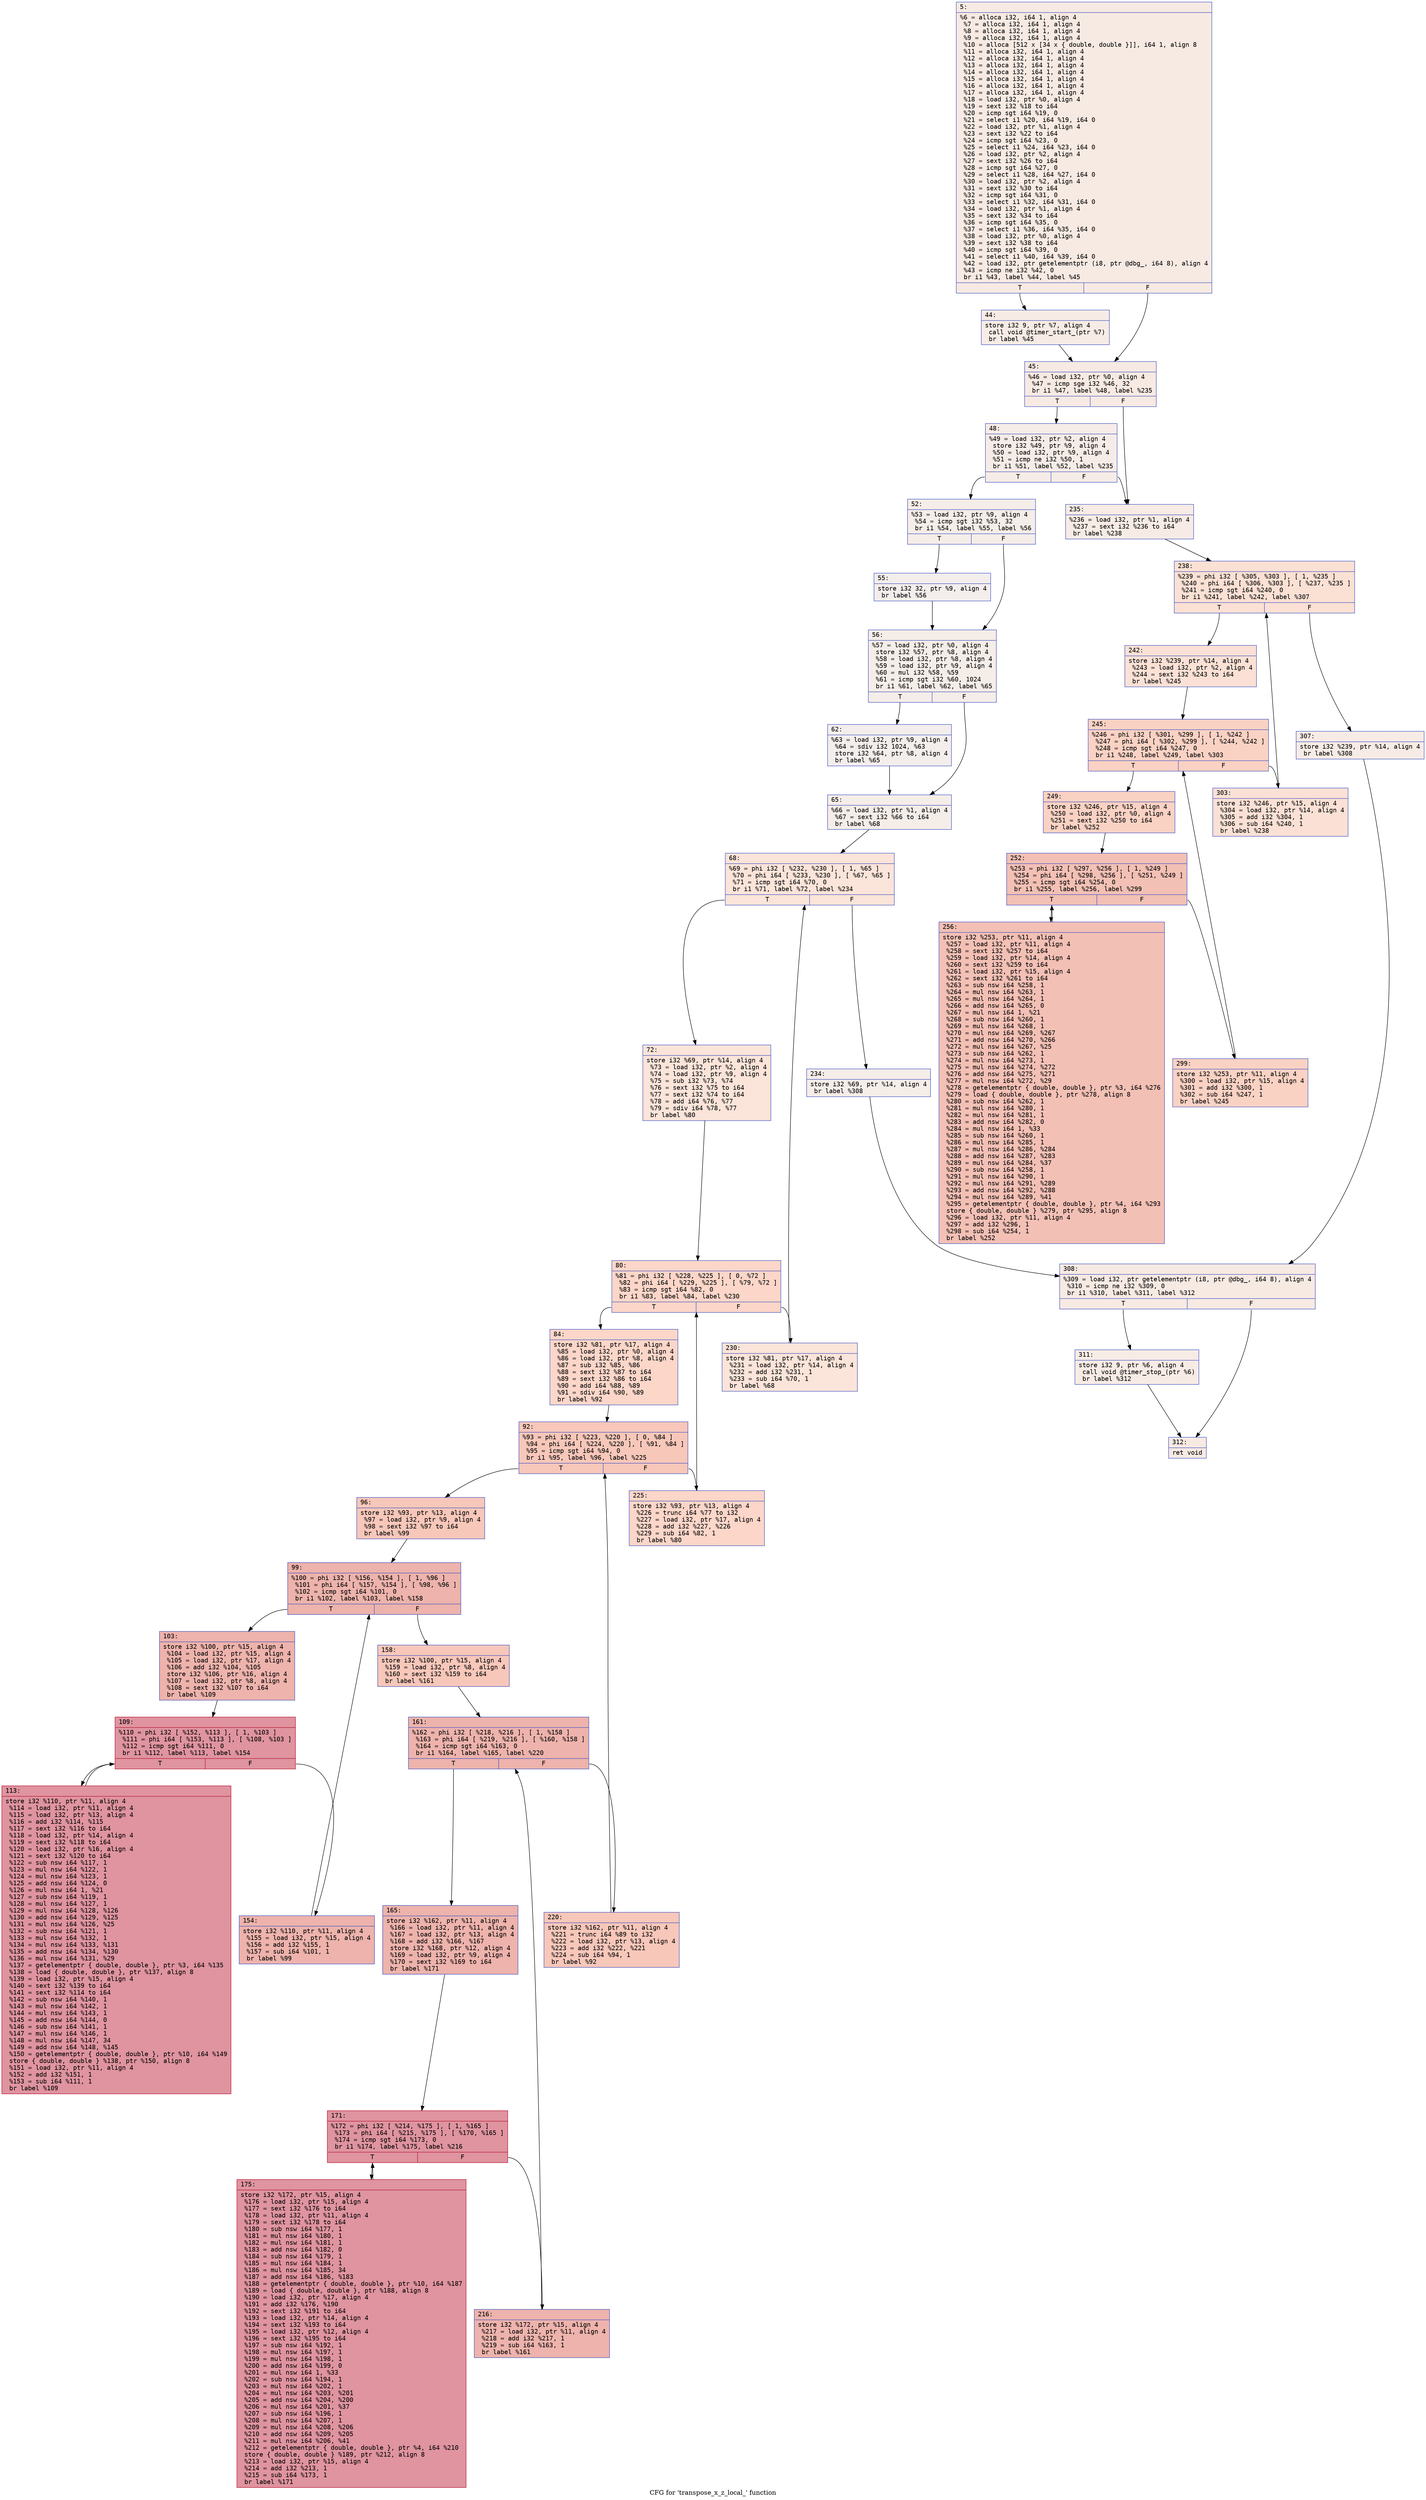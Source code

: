digraph "CFG for 'transpose_x_z_local_' function" {
	label="CFG for 'transpose_x_z_local_' function";

	Node0x55cdf5d9fca0 [shape=record,color="#3d50c3ff", style=filled, fillcolor="#eed0c070" fontname="Courier",label="{5:\l|  %6 = alloca i32, i64 1, align 4\l  %7 = alloca i32, i64 1, align 4\l  %8 = alloca i32, i64 1, align 4\l  %9 = alloca i32, i64 1, align 4\l  %10 = alloca [512 x [34 x \{ double, double \}]], i64 1, align 8\l  %11 = alloca i32, i64 1, align 4\l  %12 = alloca i32, i64 1, align 4\l  %13 = alloca i32, i64 1, align 4\l  %14 = alloca i32, i64 1, align 4\l  %15 = alloca i32, i64 1, align 4\l  %16 = alloca i32, i64 1, align 4\l  %17 = alloca i32, i64 1, align 4\l  %18 = load i32, ptr %0, align 4\l  %19 = sext i32 %18 to i64\l  %20 = icmp sgt i64 %19, 0\l  %21 = select i1 %20, i64 %19, i64 0\l  %22 = load i32, ptr %1, align 4\l  %23 = sext i32 %22 to i64\l  %24 = icmp sgt i64 %23, 0\l  %25 = select i1 %24, i64 %23, i64 0\l  %26 = load i32, ptr %2, align 4\l  %27 = sext i32 %26 to i64\l  %28 = icmp sgt i64 %27, 0\l  %29 = select i1 %28, i64 %27, i64 0\l  %30 = load i32, ptr %2, align 4\l  %31 = sext i32 %30 to i64\l  %32 = icmp sgt i64 %31, 0\l  %33 = select i1 %32, i64 %31, i64 0\l  %34 = load i32, ptr %1, align 4\l  %35 = sext i32 %34 to i64\l  %36 = icmp sgt i64 %35, 0\l  %37 = select i1 %36, i64 %35, i64 0\l  %38 = load i32, ptr %0, align 4\l  %39 = sext i32 %38 to i64\l  %40 = icmp sgt i64 %39, 0\l  %41 = select i1 %40, i64 %39, i64 0\l  %42 = load i32, ptr getelementptr (i8, ptr @dbg_, i64 8), align 4\l  %43 = icmp ne i32 %42, 0\l  br i1 %43, label %44, label %45\l|{<s0>T|<s1>F}}"];
	Node0x55cdf5d9fca0:s0 -> Node0x55cdf5da0450[tooltip="5 -> 44\nProbability 62.50%" ];
	Node0x55cdf5d9fca0:s1 -> Node0x55cdf5da1a20[tooltip="5 -> 45\nProbability 37.50%" ];
	Node0x55cdf5da0450 [shape=record,color="#3d50c3ff", style=filled, fillcolor="#ecd3c570" fontname="Courier",label="{44:\l|  store i32 9, ptr %7, align 4\l  call void @timer_start_(ptr %7)\l  br label %45\l}"];
	Node0x55cdf5da0450 -> Node0x55cdf5da1a20[tooltip="44 -> 45\nProbability 100.00%" ];
	Node0x55cdf5da1a20 [shape=record,color="#3d50c3ff", style=filled, fillcolor="#eed0c070" fontname="Courier",label="{45:\l|  %46 = load i32, ptr %0, align 4\l  %47 = icmp sge i32 %46, 32\l  br i1 %47, label %48, label %235\l|{<s0>T|<s1>F}}"];
	Node0x55cdf5da1a20:s0 -> Node0x55cdf5da2640[tooltip="45 -> 48\nProbability 50.00%" ];
	Node0x55cdf5da1a20:s1 -> Node0x55cdf5da2690[tooltip="45 -> 235\nProbability 50.00%" ];
	Node0x55cdf5da2640 [shape=record,color="#3d50c3ff", style=filled, fillcolor="#ead5c970" fontname="Courier",label="{48:\l|  %49 = load i32, ptr %2, align 4\l  store i32 %49, ptr %9, align 4\l  %50 = load i32, ptr %9, align 4\l  %51 = icmp ne i32 %50, 1\l  br i1 %51, label %52, label %235\l|{<s0>T|<s1>F}}"];
	Node0x55cdf5da2640:s0 -> Node0x55cdf5da29c0[tooltip="48 -> 52\nProbability 50.00%" ];
	Node0x55cdf5da2640:s1 -> Node0x55cdf5da2690[tooltip="48 -> 235\nProbability 50.00%" ];
	Node0x55cdf5da29c0 [shape=record,color="#3d50c3ff", style=filled, fillcolor="#e8d6cc70" fontname="Courier",label="{52:\l|  %53 = load i32, ptr %9, align 4\l  %54 = icmp sgt i32 %53, 32\l  br i1 %54, label %55, label %56\l|{<s0>T|<s1>F}}"];
	Node0x55cdf5da29c0:s0 -> Node0x55cdf5da2bd0[tooltip="52 -> 55\nProbability 50.00%" ];
	Node0x55cdf5da29c0:s1 -> Node0x55cdf5da2c20[tooltip="52 -> 56\nProbability 50.00%" ];
	Node0x55cdf5da2bd0 [shape=record,color="#3d50c3ff", style=filled, fillcolor="#e3d9d370" fontname="Courier",label="{55:\l|  store i32 32, ptr %9, align 4\l  br label %56\l}"];
	Node0x55cdf5da2bd0 -> Node0x55cdf5da2c20[tooltip="55 -> 56\nProbability 100.00%" ];
	Node0x55cdf5da2c20 [shape=record,color="#3d50c3ff", style=filled, fillcolor="#e8d6cc70" fontname="Courier",label="{56:\l|  %57 = load i32, ptr %0, align 4\l  store i32 %57, ptr %8, align 4\l  %58 = load i32, ptr %8, align 4\l  %59 = load i32, ptr %9, align 4\l  %60 = mul i32 %58, %59\l  %61 = icmp sgt i32 %60, 1024\l  br i1 %61, label %62, label %65\l|{<s0>T|<s1>F}}"];
	Node0x55cdf5da2c20:s0 -> Node0x55cdf5da3170[tooltip="56 -> 62\nProbability 50.00%" ];
	Node0x55cdf5da2c20:s1 -> Node0x55cdf5da31c0[tooltip="56 -> 65\nProbability 50.00%" ];
	Node0x55cdf5da3170 [shape=record,color="#3d50c3ff", style=filled, fillcolor="#e3d9d370" fontname="Courier",label="{62:\l|  %63 = load i32, ptr %9, align 4\l  %64 = sdiv i32 1024, %63\l  store i32 %64, ptr %8, align 4\l  br label %65\l}"];
	Node0x55cdf5da3170 -> Node0x55cdf5da31c0[tooltip="62 -> 65\nProbability 100.00%" ];
	Node0x55cdf5da31c0 [shape=record,color="#3d50c3ff", style=filled, fillcolor="#e8d6cc70" fontname="Courier",label="{65:\l|  %66 = load i32, ptr %1, align 4\l  %67 = sext i32 %66 to i64\l  br label %68\l}"];
	Node0x55cdf5da31c0 -> Node0x55cdf5da35d0[tooltip="65 -> 68\nProbability 100.00%" ];
	Node0x55cdf5da35d0 [shape=record,color="#3d50c3ff", style=filled, fillcolor="#f5c1a970" fontname="Courier",label="{68:\l|  %69 = phi i32 [ %232, %230 ], [ 1, %65 ]\l  %70 = phi i64 [ %233, %230 ], [ %67, %65 ]\l  %71 = icmp sgt i64 %70, 0\l  br i1 %71, label %72, label %234\l|{<s0>T|<s1>F}}"];
	Node0x55cdf5da35d0:s0 -> Node0x55cdf5da3890[tooltip="68 -> 72\nProbability 96.88%" ];
	Node0x55cdf5da35d0:s1 -> Node0x55cdf5da38e0[tooltip="68 -> 234\nProbability 3.12%" ];
	Node0x55cdf5da3890 [shape=record,color="#3d50c3ff", style=filled, fillcolor="#f5c1a970" fontname="Courier",label="{72:\l|  store i32 %69, ptr %14, align 4\l  %73 = load i32, ptr %2, align 4\l  %74 = load i32, ptr %9, align 4\l  %75 = sub i32 %73, %74\l  %76 = sext i32 %75 to i64\l  %77 = sext i32 %74 to i64\l  %78 = add i64 %76, %77\l  %79 = sdiv i64 %78, %77\l  br label %80\l}"];
	Node0x55cdf5da3890 -> Node0x55cdf5da3e10[tooltip="72 -> 80\nProbability 100.00%" ];
	Node0x55cdf5da3e10 [shape=record,color="#3d50c3ff", style=filled, fillcolor="#f6a38570" fontname="Courier",label="{80:\l|  %81 = phi i32 [ %228, %225 ], [ 0, %72 ]\l  %82 = phi i64 [ %229, %225 ], [ %79, %72 ]\l  %83 = icmp sgt i64 %82, 0\l  br i1 %83, label %84, label %230\l|{<s0>T|<s1>F}}"];
	Node0x55cdf5da3e10:s0 -> Node0x55cdf5da4130[tooltip="80 -> 84\nProbability 96.88%" ];
	Node0x55cdf5da3e10:s1 -> Node0x55cdf5da3690[tooltip="80 -> 230\nProbability 3.12%" ];
	Node0x55cdf5da4130 [shape=record,color="#3d50c3ff", style=filled, fillcolor="#f6a38570" fontname="Courier",label="{84:\l|  store i32 %81, ptr %17, align 4\l  %85 = load i32, ptr %0, align 4\l  %86 = load i32, ptr %8, align 4\l  %87 = sub i32 %85, %86\l  %88 = sext i32 %87 to i64\l  %89 = sext i32 %86 to i64\l  %90 = add i64 %88, %89\l  %91 = sdiv i64 %90, %89\l  br label %92\l}"];
	Node0x55cdf5da4130 -> Node0x55cdf5da4660[tooltip="84 -> 92\nProbability 100.00%" ];
	Node0x55cdf5da4660 [shape=record,color="#3d50c3ff", style=filled, fillcolor="#ec7f6370" fontname="Courier",label="{92:\l|  %93 = phi i32 [ %223, %220 ], [ 0, %84 ]\l  %94 = phi i64 [ %224, %220 ], [ %91, %84 ]\l  %95 = icmp sgt i64 %94, 0\l  br i1 %95, label %96, label %225\l|{<s0>T|<s1>F}}"];
	Node0x55cdf5da4660:s0 -> Node0x55cdf5da1e30[tooltip="92 -> 96\nProbability 96.88%" ];
	Node0x55cdf5da4660:s1 -> Node0x55cdf5da3ed0[tooltip="92 -> 225\nProbability 3.12%" ];
	Node0x55cdf5da1e30 [shape=record,color="#3d50c3ff", style=filled, fillcolor="#ec7f6370" fontname="Courier",label="{96:\l|  store i32 %93, ptr %13, align 4\l  %97 = load i32, ptr %9, align 4\l  %98 = sext i32 %97 to i64\l  br label %99\l}"];
	Node0x55cdf5da1e30 -> Node0x55cdf5da20c0[tooltip="96 -> 99\nProbability 100.00%" ];
	Node0x55cdf5da20c0 [shape=record,color="#3d50c3ff", style=filled, fillcolor="#d6524470" fontname="Courier",label="{99:\l|  %100 = phi i32 [ %156, %154 ], [ 1, %96 ]\l  %101 = phi i64 [ %157, %154 ], [ %98, %96 ]\l  %102 = icmp sgt i64 %101, 0\l  br i1 %102, label %103, label %158\l|{<s0>T|<s1>F}}"];
	Node0x55cdf5da20c0:s0 -> Node0x55cdf5da24c0[tooltip="99 -> 103\nProbability 96.88%" ];
	Node0x55cdf5da20c0:s1 -> Node0x55cdf5da2550[tooltip="99 -> 158\nProbability 3.12%" ];
	Node0x55cdf5da24c0 [shape=record,color="#3d50c3ff", style=filled, fillcolor="#d6524470" fontname="Courier",label="{103:\l|  store i32 %100, ptr %15, align 4\l  %104 = load i32, ptr %15, align 4\l  %105 = load i32, ptr %17, align 4\l  %106 = add i32 %104, %105\l  store i32 %106, ptr %16, align 4\l  %107 = load i32, ptr %8, align 4\l  %108 = sext i32 %107 to i64\l  br label %109\l}"];
	Node0x55cdf5da24c0 -> Node0x55cdf5da25e0[tooltip="103 -> 109\nProbability 100.00%" ];
	Node0x55cdf5da25e0 [shape=record,color="#b70d28ff", style=filled, fillcolor="#b70d2870" fontname="Courier",label="{109:\l|  %110 = phi i32 [ %152, %113 ], [ 1, %103 ]\l  %111 = phi i64 [ %153, %113 ], [ %108, %103 ]\l  %112 = icmp sgt i64 %111, 0\l  br i1 %112, label %113, label %154\l|{<s0>T|<s1>F}}"];
	Node0x55cdf5da25e0:s0 -> Node0x55cdf5da5f00[tooltip="109 -> 113\nProbability 96.88%" ];
	Node0x55cdf5da25e0:s1 -> Node0x55cdf5da21b0[tooltip="109 -> 154\nProbability 3.12%" ];
	Node0x55cdf5da5f00 [shape=record,color="#b70d28ff", style=filled, fillcolor="#b70d2870" fontname="Courier",label="{113:\l|  store i32 %110, ptr %11, align 4\l  %114 = load i32, ptr %11, align 4\l  %115 = load i32, ptr %13, align 4\l  %116 = add i32 %114, %115\l  %117 = sext i32 %116 to i64\l  %118 = load i32, ptr %14, align 4\l  %119 = sext i32 %118 to i64\l  %120 = load i32, ptr %16, align 4\l  %121 = sext i32 %120 to i64\l  %122 = sub nsw i64 %117, 1\l  %123 = mul nsw i64 %122, 1\l  %124 = mul nsw i64 %123, 1\l  %125 = add nsw i64 %124, 0\l  %126 = mul nsw i64 1, %21\l  %127 = sub nsw i64 %119, 1\l  %128 = mul nsw i64 %127, 1\l  %129 = mul nsw i64 %128, %126\l  %130 = add nsw i64 %129, %125\l  %131 = mul nsw i64 %126, %25\l  %132 = sub nsw i64 %121, 1\l  %133 = mul nsw i64 %132, 1\l  %134 = mul nsw i64 %133, %131\l  %135 = add nsw i64 %134, %130\l  %136 = mul nsw i64 %131, %29\l  %137 = getelementptr \{ double, double \}, ptr %3, i64 %135\l  %138 = load \{ double, double \}, ptr %137, align 8\l  %139 = load i32, ptr %15, align 4\l  %140 = sext i32 %139 to i64\l  %141 = sext i32 %114 to i64\l  %142 = sub nsw i64 %140, 1\l  %143 = mul nsw i64 %142, 1\l  %144 = mul nsw i64 %143, 1\l  %145 = add nsw i64 %144, 0\l  %146 = sub nsw i64 %141, 1\l  %147 = mul nsw i64 %146, 1\l  %148 = mul nsw i64 %147, 34\l  %149 = add nsw i64 %148, %145\l  %150 = getelementptr \{ double, double \}, ptr %10, i64 %149\l  store \{ double, double \} %138, ptr %150, align 8\l  %151 = load i32, ptr %11, align 4\l  %152 = add i32 %151, 1\l  %153 = sub i64 %111, 1\l  br label %109\l}"];
	Node0x55cdf5da5f00 -> Node0x55cdf5da25e0[tooltip="113 -> 109\nProbability 100.00%" ];
	Node0x55cdf5da21b0 [shape=record,color="#3d50c3ff", style=filled, fillcolor="#d6524470" fontname="Courier",label="{154:\l|  store i32 %110, ptr %11, align 4\l  %155 = load i32, ptr %15, align 4\l  %156 = add i32 %155, 1\l  %157 = sub i64 %101, 1\l  br label %99\l}"];
	Node0x55cdf5da21b0 -> Node0x55cdf5da20c0[tooltip="154 -> 99\nProbability 100.00%" ];
	Node0x55cdf5da2550 [shape=record,color="#3d50c3ff", style=filled, fillcolor="#ec7f6370" fontname="Courier",label="{158:\l|  store i32 %100, ptr %15, align 4\l  %159 = load i32, ptr %8, align 4\l  %160 = sext i32 %159 to i64\l  br label %161\l}"];
	Node0x55cdf5da2550 -> Node0x55cdf5da7e40[tooltip="158 -> 161\nProbability 100.00%" ];
	Node0x55cdf5da7e40 [shape=record,color="#3d50c3ff", style=filled, fillcolor="#d6524470" fontname="Courier",label="{161:\l|  %162 = phi i32 [ %218, %216 ], [ 1, %158 ]\l  %163 = phi i64 [ %219, %216 ], [ %160, %158 ]\l  %164 = icmp sgt i64 %163, 0\l  br i1 %164, label %165, label %220\l|{<s0>T|<s1>F}}"];
	Node0x55cdf5da7e40:s0 -> Node0x55cdf5da8160[tooltip="161 -> 165\nProbability 96.88%" ];
	Node0x55cdf5da7e40:s1 -> Node0x55cdf5da4750[tooltip="161 -> 220\nProbability 3.12%" ];
	Node0x55cdf5da8160 [shape=record,color="#3d50c3ff", style=filled, fillcolor="#d6524470" fontname="Courier",label="{165:\l|  store i32 %162, ptr %11, align 4\l  %166 = load i32, ptr %11, align 4\l  %167 = load i32, ptr %13, align 4\l  %168 = add i32 %166, %167\l  store i32 %168, ptr %12, align 4\l  %169 = load i32, ptr %9, align 4\l  %170 = sext i32 %169 to i64\l  br label %171\l}"];
	Node0x55cdf5da8160 -> Node0x55cdf5da8620[tooltip="165 -> 171\nProbability 100.00%" ];
	Node0x55cdf5da8620 [shape=record,color="#b70d28ff", style=filled, fillcolor="#b70d2870" fontname="Courier",label="{171:\l|  %172 = phi i32 [ %214, %175 ], [ 1, %165 ]\l  %173 = phi i64 [ %215, %175 ], [ %170, %165 ]\l  %174 = icmp sgt i64 %173, 0\l  br i1 %174, label %175, label %216\l|{<s0>T|<s1>F}}"];
	Node0x55cdf5da8620:s0 -> Node0x55cdf5da86e0[tooltip="171 -> 175\nProbability 96.88%" ];
	Node0x55cdf5da8620:s1 -> Node0x55cdf5da7f00[tooltip="171 -> 216\nProbability 3.12%" ];
	Node0x55cdf5da86e0 [shape=record,color="#b70d28ff", style=filled, fillcolor="#b70d2870" fontname="Courier",label="{175:\l|  store i32 %172, ptr %15, align 4\l  %176 = load i32, ptr %15, align 4\l  %177 = sext i32 %176 to i64\l  %178 = load i32, ptr %11, align 4\l  %179 = sext i32 %178 to i64\l  %180 = sub nsw i64 %177, 1\l  %181 = mul nsw i64 %180, 1\l  %182 = mul nsw i64 %181, 1\l  %183 = add nsw i64 %182, 0\l  %184 = sub nsw i64 %179, 1\l  %185 = mul nsw i64 %184, 1\l  %186 = mul nsw i64 %185, 34\l  %187 = add nsw i64 %186, %183\l  %188 = getelementptr \{ double, double \}, ptr %10, i64 %187\l  %189 = load \{ double, double \}, ptr %188, align 8\l  %190 = load i32, ptr %17, align 4\l  %191 = add i32 %176, %190\l  %192 = sext i32 %191 to i64\l  %193 = load i32, ptr %14, align 4\l  %194 = sext i32 %193 to i64\l  %195 = load i32, ptr %12, align 4\l  %196 = sext i32 %195 to i64\l  %197 = sub nsw i64 %192, 1\l  %198 = mul nsw i64 %197, 1\l  %199 = mul nsw i64 %198, 1\l  %200 = add nsw i64 %199, 0\l  %201 = mul nsw i64 1, %33\l  %202 = sub nsw i64 %194, 1\l  %203 = mul nsw i64 %202, 1\l  %204 = mul nsw i64 %203, %201\l  %205 = add nsw i64 %204, %200\l  %206 = mul nsw i64 %201, %37\l  %207 = sub nsw i64 %196, 1\l  %208 = mul nsw i64 %207, 1\l  %209 = mul nsw i64 %208, %206\l  %210 = add nsw i64 %209, %205\l  %211 = mul nsw i64 %206, %41\l  %212 = getelementptr \{ double, double \}, ptr %4, i64 %210\l  store \{ double, double \} %189, ptr %212, align 8\l  %213 = load i32, ptr %15, align 4\l  %214 = add i32 %213, 1\l  %215 = sub i64 %173, 1\l  br label %171\l}"];
	Node0x55cdf5da86e0 -> Node0x55cdf5da8620[tooltip="175 -> 171\nProbability 100.00%" ];
	Node0x55cdf5da7f00 [shape=record,color="#3d50c3ff", style=filled, fillcolor="#d6524470" fontname="Courier",label="{216:\l|  store i32 %172, ptr %15, align 4\l  %217 = load i32, ptr %11, align 4\l  %218 = add i32 %217, 1\l  %219 = sub i64 %163, 1\l  br label %161\l}"];
	Node0x55cdf5da7f00 -> Node0x55cdf5da7e40[tooltip="216 -> 161\nProbability 100.00%" ];
	Node0x55cdf5da4750 [shape=record,color="#3d50c3ff", style=filled, fillcolor="#ec7f6370" fontname="Courier",label="{220:\l|  store i32 %162, ptr %11, align 4\l  %221 = trunc i64 %89 to i32\l  %222 = load i32, ptr %13, align 4\l  %223 = add i32 %222, %221\l  %224 = sub i64 %94, 1\l  br label %92\l}"];
	Node0x55cdf5da4750 -> Node0x55cdf5da4660[tooltip="220 -> 92\nProbability 100.00%" ];
	Node0x55cdf5da3ed0 [shape=record,color="#3d50c3ff", style=filled, fillcolor="#f6a38570" fontname="Courier",label="{225:\l|  store i32 %93, ptr %13, align 4\l  %226 = trunc i64 %77 to i32\l  %227 = load i32, ptr %17, align 4\l  %228 = add i32 %227, %226\l  %229 = sub i64 %82, 1\l  br label %80\l}"];
	Node0x55cdf5da3ed0 -> Node0x55cdf5da3e10[tooltip="225 -> 80\nProbability 100.00%" ];
	Node0x55cdf5da3690 [shape=record,color="#3d50c3ff", style=filled, fillcolor="#f5c1a970" fontname="Courier",label="{230:\l|  store i32 %81, ptr %17, align 4\l  %231 = load i32, ptr %14, align 4\l  %232 = add i32 %231, 1\l  %233 = sub i64 %70, 1\l  br label %68\l}"];
	Node0x55cdf5da3690 -> Node0x55cdf5da35d0[tooltip="230 -> 68\nProbability 100.00%" ];
	Node0x55cdf5da38e0 [shape=record,color="#3d50c3ff", style=filled, fillcolor="#e8d6cc70" fontname="Courier",label="{234:\l|  store i32 %69, ptr %14, align 4\l  br label %308\l}"];
	Node0x55cdf5da38e0 -> Node0x55cdf5da59a0[tooltip="234 -> 308\nProbability 100.00%" ];
	Node0x55cdf5da2690 [shape=record,color="#3d50c3ff", style=filled, fillcolor="#ecd3c570" fontname="Courier",label="{235:\l|  %236 = load i32, ptr %1, align 4\l  %237 = sext i32 %236 to i64\l  br label %238\l}"];
	Node0x55cdf5da2690 -> Node0x55cdf5dabf20[tooltip="235 -> 238\nProbability 100.00%" ];
	Node0x55cdf5dabf20 [shape=record,color="#3d50c3ff", style=filled, fillcolor="#f7b99e70" fontname="Courier",label="{238:\l|  %239 = phi i32 [ %305, %303 ], [ 1, %235 ]\l  %240 = phi i64 [ %306, %303 ], [ %237, %235 ]\l  %241 = icmp sgt i64 %240, 0\l  br i1 %241, label %242, label %307\l|{<s0>T|<s1>F}}"];
	Node0x55cdf5dabf20:s0 -> Node0x55cdf5dac240[tooltip="238 -> 242\nProbability 96.88%" ];
	Node0x55cdf5dabf20:s1 -> Node0x55cdf5dac290[tooltip="238 -> 307\nProbability 3.12%" ];
	Node0x55cdf5dac240 [shape=record,color="#3d50c3ff", style=filled, fillcolor="#f7bca170" fontname="Courier",label="{242:\l|  store i32 %239, ptr %14, align 4\l  %243 = load i32, ptr %2, align 4\l  %244 = sext i32 %243 to i64\l  br label %245\l}"];
	Node0x55cdf5dac240 -> Node0x55cdf5dac520[tooltip="242 -> 245\nProbability 100.00%" ];
	Node0x55cdf5dac520 [shape=record,color="#3d50c3ff", style=filled, fillcolor="#f4987a70" fontname="Courier",label="{245:\l|  %246 = phi i32 [ %301, %299 ], [ 1, %242 ]\l  %247 = phi i64 [ %302, %299 ], [ %244, %242 ]\l  %248 = icmp sgt i64 %247, 0\l  br i1 %248, label %249, label %303\l|{<s0>T|<s1>F}}"];
	Node0x55cdf5dac520:s0 -> Node0x55cdf5dac840[tooltip="245 -> 249\nProbability 96.88%" ];
	Node0x55cdf5dac520:s1 -> Node0x55cdf5dabfe0[tooltip="245 -> 303\nProbability 3.12%" ];
	Node0x55cdf5dac840 [shape=record,color="#3d50c3ff", style=filled, fillcolor="#f4987a70" fontname="Courier",label="{249:\l|  store i32 %246, ptr %15, align 4\l  %250 = load i32, ptr %0, align 4\l  %251 = sext i32 %250 to i64\l  br label %252\l}"];
	Node0x55cdf5dac840 -> Node0x55cdf5dacad0[tooltip="249 -> 252\nProbability 100.00%" ];
	Node0x55cdf5dacad0 [shape=record,color="#3d50c3ff", style=filled, fillcolor="#e5705870" fontname="Courier",label="{252:\l|  %253 = phi i32 [ %297, %256 ], [ 1, %249 ]\l  %254 = phi i64 [ %298, %256 ], [ %251, %249 ]\l  %255 = icmp sgt i64 %254, 0\l  br i1 %255, label %256, label %299\l|{<s0>T|<s1>F}}"];
	Node0x55cdf5dacad0:s0 -> Node0x55cdf5dacb90[tooltip="252 -> 256\nProbability 96.88%" ];
	Node0x55cdf5dacad0:s1 -> Node0x55cdf5dac5e0[tooltip="252 -> 299\nProbability 3.12%" ];
	Node0x55cdf5dacb90 [shape=record,color="#3d50c3ff", style=filled, fillcolor="#e5705870" fontname="Courier",label="{256:\l|  store i32 %253, ptr %11, align 4\l  %257 = load i32, ptr %11, align 4\l  %258 = sext i32 %257 to i64\l  %259 = load i32, ptr %14, align 4\l  %260 = sext i32 %259 to i64\l  %261 = load i32, ptr %15, align 4\l  %262 = sext i32 %261 to i64\l  %263 = sub nsw i64 %258, 1\l  %264 = mul nsw i64 %263, 1\l  %265 = mul nsw i64 %264, 1\l  %266 = add nsw i64 %265, 0\l  %267 = mul nsw i64 1, %21\l  %268 = sub nsw i64 %260, 1\l  %269 = mul nsw i64 %268, 1\l  %270 = mul nsw i64 %269, %267\l  %271 = add nsw i64 %270, %266\l  %272 = mul nsw i64 %267, %25\l  %273 = sub nsw i64 %262, 1\l  %274 = mul nsw i64 %273, 1\l  %275 = mul nsw i64 %274, %272\l  %276 = add nsw i64 %275, %271\l  %277 = mul nsw i64 %272, %29\l  %278 = getelementptr \{ double, double \}, ptr %3, i64 %276\l  %279 = load \{ double, double \}, ptr %278, align 8\l  %280 = sub nsw i64 %262, 1\l  %281 = mul nsw i64 %280, 1\l  %282 = mul nsw i64 %281, 1\l  %283 = add nsw i64 %282, 0\l  %284 = mul nsw i64 1, %33\l  %285 = sub nsw i64 %260, 1\l  %286 = mul nsw i64 %285, 1\l  %287 = mul nsw i64 %286, %284\l  %288 = add nsw i64 %287, %283\l  %289 = mul nsw i64 %284, %37\l  %290 = sub nsw i64 %258, 1\l  %291 = mul nsw i64 %290, 1\l  %292 = mul nsw i64 %291, %289\l  %293 = add nsw i64 %292, %288\l  %294 = mul nsw i64 %289, %41\l  %295 = getelementptr \{ double, double \}, ptr %4, i64 %293\l  store \{ double, double \} %279, ptr %295, align 8\l  %296 = load i32, ptr %11, align 4\l  %297 = add i32 %296, 1\l  %298 = sub i64 %254, 1\l  br label %252\l}"];
	Node0x55cdf5dacb90 -> Node0x55cdf5dacad0[tooltip="256 -> 252\nProbability 100.00%" ];
	Node0x55cdf5dac5e0 [shape=record,color="#3d50c3ff", style=filled, fillcolor="#f4987a70" fontname="Courier",label="{299:\l|  store i32 %253, ptr %11, align 4\l  %300 = load i32, ptr %15, align 4\l  %301 = add i32 %300, 1\l  %302 = sub i64 %247, 1\l  br label %245\l}"];
	Node0x55cdf5dac5e0 -> Node0x55cdf5dac520[tooltip="299 -> 245\nProbability 100.00%" ];
	Node0x55cdf5dabfe0 [shape=record,color="#3d50c3ff", style=filled, fillcolor="#f7bca170" fontname="Courier",label="{303:\l|  store i32 %246, ptr %15, align 4\l  %304 = load i32, ptr %14, align 4\l  %305 = add i32 %304, 1\l  %306 = sub i64 %240, 1\l  br label %238\l}"];
	Node0x55cdf5dabfe0 -> Node0x55cdf5dabf20[tooltip="303 -> 238\nProbability 100.00%" ];
	Node0x55cdf5dac290 [shape=record,color="#3d50c3ff", style=filled, fillcolor="#ecd3c570" fontname="Courier",label="{307:\l|  store i32 %239, ptr %14, align 4\l  br label %308\l}"];
	Node0x55cdf5dac290 -> Node0x55cdf5da59a0[tooltip="307 -> 308\nProbability 100.00%" ];
	Node0x55cdf5da59a0 [shape=record,color="#3d50c3ff", style=filled, fillcolor="#eed0c070" fontname="Courier",label="{308:\l|  %309 = load i32, ptr getelementptr (i8, ptr @dbg_, i64 8), align 4\l  %310 = icmp ne i32 %309, 0\l  br i1 %310, label %311, label %312\l|{<s0>T|<s1>F}}"];
	Node0x55cdf5da59a0:s0 -> Node0x55cdf5daeee0[tooltip="308 -> 311\nProbability 62.50%" ];
	Node0x55cdf5da59a0:s1 -> Node0x55cdf5daef30[tooltip="308 -> 312\nProbability 37.50%" ];
	Node0x55cdf5daeee0 [shape=record,color="#3d50c3ff", style=filled, fillcolor="#ecd3c570" fontname="Courier",label="{311:\l|  store i32 9, ptr %6, align 4\l  call void @timer_stop_(ptr %6)\l  br label %312\l}"];
	Node0x55cdf5daeee0 -> Node0x55cdf5daef30[tooltip="311 -> 312\nProbability 100.00%" ];
	Node0x55cdf5daef30 [shape=record,color="#3d50c3ff", style=filled, fillcolor="#eed0c070" fontname="Courier",label="{312:\l|  ret void\l}"];
}

